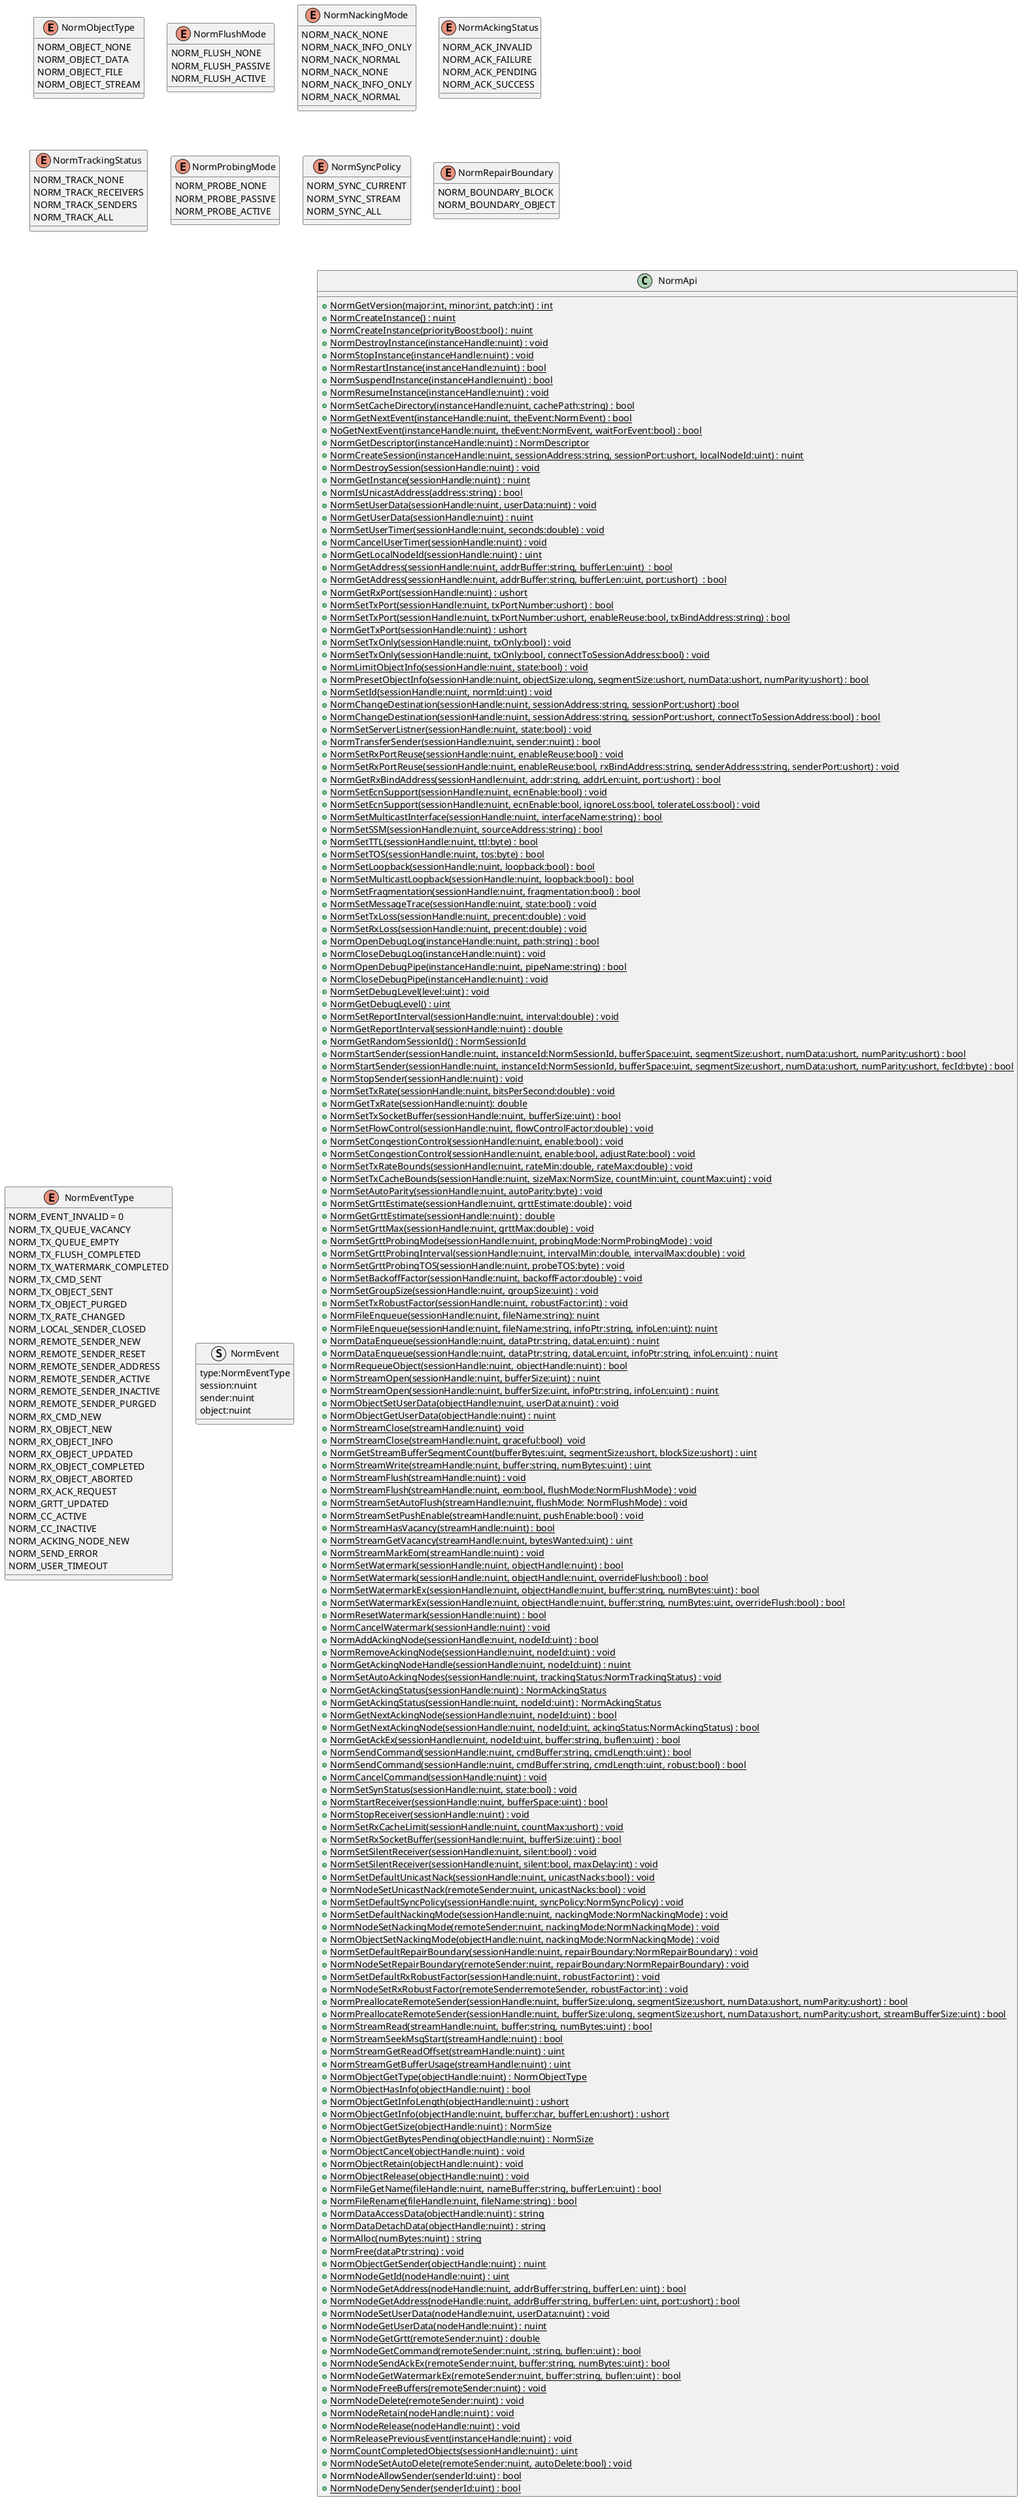 @startuml 
enum NormObjectType
{
    NORM_OBJECT_NONE
    NORM_OBJECT_DATA
    NORM_OBJECT_FILE
    NORM_OBJECT_STREAM
}
enum NormFlushMode
{
    NORM_FLUSH_NONE
    NORM_FLUSH_PASSIVE
    NORM_FLUSH_ACTIVE
}
enum NormNackingMode
{
    NORM_NACK_NONE
    NORM_NACK_INFO_ONLY
    NORM_NACK_NORMAL
}
enum NormNackingMode
{
    NORM_NACK_NONE
    NORM_NACK_INFO_ONLY
    NORM_NACK_NORMAL
}
enum NormAckingStatus
{
    NORM_ACK_INVALID
    NORM_ACK_FAILURE
    NORM_ACK_PENDING
    NORM_ACK_SUCCESS
}
enum NormTrackingStatus
{
    NORM_TRACK_NONE
    NORM_TRACK_RECEIVERS
    NORM_TRACK_SENDERS
    NORM_TRACK_ALL
}
enum NormProbingMode
{
    NORM_PROBE_NONE
    NORM_PROBE_PASSIVE
    NORM_PROBE_ACTIVE
}
enum NormSyncPolicy
{
    NORM_SYNC_CURRENT
    NORM_SYNC_STREAM
    NORM_SYNC_ALL
}
enum NormRepairBoundary
{
    NORM_BOUNDARY_BLOCK
    NORM_BOUNDARY_OBJECT
}
enum NormEventType
{
    NORM_EVENT_INVALID = 0
    NORM_TX_QUEUE_VACANCY
    NORM_TX_QUEUE_EMPTY
    NORM_TX_FLUSH_COMPLETED
    NORM_TX_WATERMARK_COMPLETED
    NORM_TX_CMD_SENT
    NORM_TX_OBJECT_SENT
    NORM_TX_OBJECT_PURGED
    NORM_TX_RATE_CHANGED
    NORM_LOCAL_SENDER_CLOSED
    NORM_REMOTE_SENDER_NEW
    NORM_REMOTE_SENDER_RESET
    NORM_REMOTE_SENDER_ADDRESS
    NORM_REMOTE_SENDER_ACTIVE
    NORM_REMOTE_SENDER_INACTIVE
    NORM_REMOTE_SENDER_PURGED
    NORM_RX_CMD_NEW
    NORM_RX_OBJECT_NEW
    NORM_RX_OBJECT_INFO
    NORM_RX_OBJECT_UPDATED
    NORM_RX_OBJECT_COMPLETED
    NORM_RX_OBJECT_ABORTED
    NORM_RX_ACK_REQUEST
    NORM_GRTT_UPDATED
    NORM_CC_ACTIVE
    NORM_CC_INACTIVE
    NORM_ACKING_NODE_NEW
    NORM_SEND_ERROR
    NORM_USER_TIMEOUT
}
struct NormEvent
{
    type:NormEventType
    session:nuint
    sender:nuint
    object:nuint
}
class NormApi
{
    + {static} NormGetVersion(major:int, minor:int, patch:int) : int
    + {static} NormCreateInstance() : nuint
    + {static} NormCreateInstance(priorityBoost:bool) : nuint
    + {static} NormDestroyInstance(instanceHandle:nuint) : void
    + {static} NormStopInstance(instanceHandle:nuint) : void
    + {static} NormRestartInstance(instanceHandle:nuint) : bool
    + {static} NormSuspendInstance(instanceHandle:nuint) : bool
    + {static} NormResumeInstance(instanceHandle:nuint) : void
    + {static} NormSetCacheDirectory(instanceHandle:nuint, cachePath:string) : bool
    + {static} NormGetNextEvent(instanceHandle:nuint, theEvent:NormEvent) : bool 
    + {static} NoGetNextEvent(instanceHandle:nuint, theEvent:NormEvent, waitForEvent:bool) : bool 
    + {static} NormGetDescriptor(instanceHandle:nuint) : NormDescriptor 
    + {static} NormCreateSession(instanceHandle:nuint, sessionAddress:string, sessionPort:ushort, localNodeId:uint) : nuint 
    + {static} NormDestroySession(sessionHandle:nuint) : void 
    + {static} NormGetInstance(sessionHandle:nuint) : nuint
    + {static} NormIsUnicastAddress(address:string) : bool
    + {static} NormSetUserData(sessionHandle:nuint, userData:nuint) : void
    + {static} NormGetUserData(sessionHandle:nuint) : nuint
    + {static} NormSetUserTimer(sessionHandle:nuint, seconds:double) : void
    + {static} NormCancelUserTimer(sessionHandle:nuint) : void
    + {static} NormGetLocalNodeId(sessionHandle:nuint) : uint
    + {static} NormGetAddress(sessionHandle:nuint, addrBuffer:string, bufferLen:uint)  : bool
    + {static} NormGetAddress(sessionHandle:nuint, addrBuffer:string, bufferLen:uint, port:ushort)  : bool
    + {static} NormGetRxPort(sessionHandle:nuint) : ushort
    + {static} NormSetTxPort(sessionHandle:nuint, txPortNumber:ushort) : bool
    + {static} NormSetTxPort(sessionHandle:nuint, txPortNumber:ushort, enableReuse:bool, txBindAddress:string) : bool 
    + {static} NormGetTxPort(sessionHandle:nuint) : ushort
    + {static} NormSetTxOnly(sessionHandle:nuint, txOnly:bool) : void 
    + {static} NormSetTxOnly(sessionHandle:nuint, txOnly:bool, connectToSessionAddress:bool) : void 
    + {static} NormLimitObjectInfo(sessionHandle:nuint, state:bool) : void
    + {static} NormPresetObjectInfo(sessionHandle:nuint, objectSize:ulong, segmentSize:ushort, numData:ushort, numParity:ushort) : bool 
    + {static} NormSetId(sessionHandle:nuint, normId:uint) : void
    + {static} NormChangeDestination(sessionHandle:nuint, sessionAddress:string, sessionPort:ushort) :bool
    + {static} NormChangeDestination(sessionHandle:nuint, sessionAddress:string, sessionPort:ushort, connectToSessionAddress:bool) : bool 
    + {static} NormSetServerListner(sessionHandle:nuint, state:bool) : void
    + {static} NormTransferSender(sessionHandle:nuint, sender:nuint) : bool 
    + {static} NormSetRxPortReuse(sessionHandle:nuint, enableReuse:bool) : void
    + {static} NormSetRxPortReuse(sessionHandle:nuint, enableReuse:bool, rxBindAddress:string, senderAddress:string, senderPort:ushort) : void 
    + {static} NormGetRxBindAddress(sessionHandle:nuint, addr:string, addrLen:uint, port:ushort) : bool 
    + {static} NormSetEcnSupport(sessionHandle:nuint, ecnEnable:bool) : void
    + {static} NormSetEcnSupport(sessionHandle:nuint, ecnEnable:bool, ignoreLoss:bool, tolerateLoss:bool) : void 
    + {static} NormSetMulticastInterface(sessionHandle:nuint, interfaceName:string) : bool 
    + {static} NormSetSSM(sessionHandle:nuint, sourceAddress:string) : bool 
    + {static} NormSetTTL(sessionHandle:nuint, ttl:byte) : bool 
    + {static} NormSetTOS(sessionHandle:nuint, tos:byte) : bool 
    + {static} NormSetLoopback(sessionHandle:nuint, loopback:bool) : bool
    + {static} NormSetMulticastLoopback(sessionHandle:nuint, loopback:bool) : bool
    + {static} NormSetFragmentation(sessionHandle:nuint, fragmentation:bool) : bool
    + {static} NormSetMessageTrace(sessionHandle:nuint, state:bool) : void
    + {static} NormSetTxLoss(sessionHandle:nuint, precent:double) : void
    + {static} NormSetRxLoss(sessionHandle:nuint, precent:double) : void
    + {static} NormOpenDebugLog(instanceHandle:nuint, path:string) : bool 
    + {static} NormCloseDebugLog(instanceHandle:nuint) : void
    + {static} NormOpenDebugPipe(instanceHandle:nuint, pipeName:string) : bool 
    + {static} NormCloseDebugPipe(instanceHandle:nuint) : void
    + {static} NormSetDebugLevel(level:uint) : void 
    + {static} NormGetDebugLevel() : uint
    + {static} NormSetReportInterval(sessionHandle:nuint, interval:double) : void
    + {static} NormGetReportInterval(sessionHandle:nuint) : double
    + {static} NormGetRandomSessionId() : NormSessionId 
    + {static} NormStartSender(sessionHandle:nuint, instanceId:NormSessionId, bufferSpace:uint, segmentSize:ushort, numData:ushort, numParity:ushort) : bool
    + {static} NormStartSender(sessionHandle:nuint, instanceId:NormSessionId, bufferSpace:uint, segmentSize:ushort, numData:ushort, numParity:ushort, fecId:byte) : bool 
    + {static} NormStopSender(sessionHandle:nuint) : void
    + {static} NormSetTxRate(sessionHandle:nuint, bitsPerSecond:double) : void
    + {static} NormGetTxRate(sessionHandle:nuint): double
    + {static} NormSetTxSocketBuffer(sessionHandle:nuint, bufferSize:uint) : bool 
    + {static} NormSetFlowControl(sessionHandle:nuint, flowControlFactor:double) : void
    + {static} NormSetCongestionControl(sessionHandle:nuint, enable:bool) : void 
    + {static} NormSetCongestionControl(sessionHandle:nuint, enable:bool, adjustRate:bool) : void 
    + {static} NormSetTxRateBounds(sessionHandle:nuint, rateMin:double, rateMax:double) : void
    + {static} NormSetTxCacheBounds(sessionHandle:nuint, sizeMax:NormSize, countMin:uint, countMax:uint) : void 
    + {static} NormSetAutoParity(sessionHandle:nuint, autoParity:byte) : void 
    + {static} NormSetGrttEstimate(sessionHandle:nuint, grttEstimate:double) : void
    + {static} NormGetGrttEstimate(sessionHandle:nuint) : double
    + {static} NormSetGrttMax(sessionHandle:nuint, grttMax:double) : void
    + {static} NormSetGrttProbingMode(sessionHandle:nuint, probingMode:NormProbingMode) : void 
    + {static} NormSetGrttProbingInterval(sessionHandle:nuint, intervalMin:double, intervalMax:double) : void
    + {static} NormSetGrttProbingTOS(sessionHandle:nuint, probeTOS:byte) : void 
    + {static} NormSetBackoffFactor(sessionHandle:nuint, backoffFactor:double) : void
    + {static} NormSetGroupSize(sessionHandle:nuint, groupSize:uint) : void 
    + {static} NormSetTxRobustFactor(sessionHandle:nuint, robustFactor:int) : void
    + {static} NormFileEnqueue(sessionHandle:nuint, fileName:string): nuint
    + {static} NormFileEnqueue(sessionHandle:nuint, fileName:string, infoPtr:string, infoLen:uint): nuint 
    + {static} NormDataEnqueue(sessionHandle:nuint, dataPtr:string, dataLen:uint) : nuint
    + {static} NormDataEnqueue(sessionHandle:nuint, dataPtr:string, dataLen:uint, infoPtr:string, infoLen:uint) : nuint 
    + {static} NormRequeueObject(sessionHandle:nuint, objectHandle:nuint) : bool
    + {static} NormStreamOpen(sessionHandle:nuint, bufferSize:uint) : nuint 
    + {static} NormStreamOpen(sessionHandle:nuint, bufferSize:uint, infoPtr:string, infoLen:uint) : nuint 
    + {static} NormObjectSetUserData(objectHandle:nuint, userData:nuint) : void 
    + {static} NormObjectGetUserData(objectHandle:nuint) : nuint
    + {static} NormStreamClose(streamHandle:nuint)  void 
    + {static} NormStreamClose(streamHandle:nuint, graceful:bool)  void 
    + {static} NormGetStreamBufferSegmentCount(bufferBytes:uint, segmentSize:ushort, blockSize:ushort) : uint
    + {static} NormStreamWrite(streamHandle:nuint, buffer:string, numBytes:uint) : uint
    + {static} NormStreamFlush(streamHandle:nuint) : void 
    + {static} NormStreamFlush(streamHandle:nuint, eom:bool, flushMode:NormFlushMode) : void 
    + {static} NormStreamSetAutoFlush(streamHandle:nuint, flushMode: NormFlushMode) : void
    + {static} NormStreamSetPushEnable(streamHandle:nuint, pushEnable:bool) : void
    + {static} NormStreamHasVacancy(streamHandle:nuint) : bool
    + {static} NormStreamGetVacancy(streamHandle:nuint, bytesWanted:uint) : uint
    + {static} NormStreamMarkEom(streamHandle:nuint) : void
    + {static} NormSetWatermark(sessionHandle:nuint, objectHandle:nuint) : bool
    + {static} NormSetWatermark(sessionHandle:nuint, objectHandle:nuint, overrideFlush:bool) : bool
    + {static} NormSetWatermarkEx(sessionHandle:nuint, objectHandle:nuint, buffer:string, numBytes:uint) : bool
    + {static} NormSetWatermarkEx(sessionHandle:nuint, objectHandle:nuint, buffer:string, numBytes:uint, overrideFlush:bool) : bool
    + {static} NormResetWatermark(sessionHandle:nuint) : bool
    + {static} NormCancelWatermark(sessionHandle:nuint) : void
    + {static} NormAddAckingNode(sessionHandle:nuint, nodeId:uint) : bool
    + {static} NormRemoveAckingNode(sessionHandle:nuint, nodeId:uint) : void
    + {static} NormGetAckingNodeHandle(sessionHandle:nuint, nodeId:uint) : nuint
    + {static} NormSetAutoAckingNodes(sessionHandle:nuint, trackingStatus:NormTrackingStatus) : void
    + {static} NormGetAckingStatus(sessionHandle:nuint) : NormAckingStatus
    + {static} NormGetAckingStatus(sessionHandle:nuint, nodeId:uint) : NormAckingStatus
    + {static} NormGetNextAckingNode(sessionHandle:nuint, nodeId:uint) : bool
    + {static} NormGetNextAckingNode(sessionHandle:nuint, nodeId:uint, ackingStatus:NormAckingStatus) : bool
    + {static} NormGetAckEx(sessionHandle:nuint, nodeId:uint, buffer:string, buflen:uint) : bool
    + {static} NormSendCommand(sessionHandle:nuint, cmdBuffer:string, cmdLength:uint) : bool
    + {static} NormSendCommand(sessionHandle:nuint, cmdBuffer:string, cmdLength:uint, robust:bool) : bool
    + {static} NormCancelCommand(sessionHandle:nuint) : void
    + {static} NormSetSynStatus(sessionHandle:nuint, state:bool) : void
    + {static} NormStartReceiver(sessionHandle:nuint, bufferSpace:uint) : bool
    + {static} NormStopReceiver(sessionHandle:nuint) : void
    + {static} NormSetRxCacheLimit(sessionHandle:nuint, countMax:ushort) : void
    + {static} NormSetRxSocketBuffer(sessionHandle:nuint, bufferSize:uint) : bool
    + {static} NormSetSilentReceiver(sessionHandle:nuint, silent:bool) : void
    + {static} NormSetSilentReceiver(sessionHandle:nuint, silent:bool, maxDelay:int) : void
    + {static} NormSetDefaultUnicastNack(sessionHandle:nuint, unicastNacks:bool) : void
    + {static} NormNodeSetUnicastNack(remoteSender:nuint, unicastNacks:bool) : void
    + {static} NormSetDefaultSyncPolicy(sessionHandle:nuint, syncPolicy:NormSyncPolicy) : void
    + {static} NormSetDefaultNackingMode(sessionHandle:nuint, nackingMode:NormNackingMode) : void
    + {static} NormNodeSetNackingMode(remoteSender:nuint, nackingMode:NormNackingMode) : void
    + {static} NormObjectSetNackingMode(objectHandle:nuint, nackingMode:NormNackingMode) : void
    + {static} NormSetDefaultRepairBoundary(sessionHandle:nuint, repairBoundary:NormRepairBoundary) : void
    + {static} NormNodeSetRepairBoundary(remoteSender:nuint, repairBoundary:NormRepairBoundary) : void
    + {static} NormSetDefaultRxRobustFactor(sessionHandle:nuint, robustFactor:int) : void
    + {static} NormNodeSetRxRobustFactor(remoteSenderremoteSender, robustFactor:int) : void
    + {static} NormPreallocateRemoteSender(sessionHandle:nuint, bufferSize:ulong, segmentSize:ushort, numData:ushort, numParity:ushort) : bool
    + {static} NormPreallocateRemoteSender(sessionHandle:nuint, bufferSize:ulong, segmentSize:ushort, numData:ushort, numParity:ushort, streamBufferSize:uint) : bool
    + {static} NormStreamRead(streamHandle:nuint, buffer:string, numBytes:uint) : bool
    + {static} NormStreamSeekMsgStart(streamHandle:nuint) : bool
    + {static} NormStreamGetReadOffset(streamHandle:nuint) : uint
    + {static} NormStreamGetBufferUsage(streamHandle:nuint) : uint
    + {static} NormObjectGetType(objectHandle:nuint) : NormObjectType
    + {static} NormObjectHasInfo(objectHandle:nuint) : bool
    + {static} NormObjectGetInfoLength(objectHandle:nuint) : ushort
    + {static} NormObjectGetInfo(objectHandle:nuint, buffer:char, bufferLen:ushort) : ushort
    + {static} NormObjectGetSize(objectHandle:nuint) : NormSize
    + {static} NormObjectGetBytesPending(objectHandle:nuint) : NormSize
    + {static} NormObjectCancel(objectHandle:nuint) : void
    + {static} NormObjectRetain(objectHandle:nuint) : void
    + {static} NormObjectRelease(objectHandle:nuint) : void
    + {static} NormFileGetName(fileHandle:nuint, nameBuffer:string, bufferLen:uint) : bool
    + {static} NormFileRename(fileHandle:nuint, fileName:string) : bool
    + {static} NormDataAccessData(objectHandle:nuint) : string
    + {static} NormDataDetachData(objectHandle:nuint) : string
    + {static} NormAlloc(numBytes:nuint) : string
    + {static} NormFree(dataPtr:string) : void
    + {static} NormObjectGetSender(objectHandle:nuint) : nuint
    + {static} NormNodeGetId(nodeHandle:nuint) : uint
    + {static} NormNodeGetAddress(nodeHandle:nuint, addrBuffer:string, bufferLen: uint) : bool
    + {static} NormNodeGetAddress(nodeHandle:nuint, addrBuffer:string, bufferLen: uint, port:ushort) : bool
    + {static} NormNodeSetUserData(nodeHandle:nuint, userData:nuint) : void
    + {static} NormNodeGetUserData(nodeHandle:nuint) : nuint
    + {static} NormNodeGetGrtt(remoteSender:nuint) : double
    + {static} NormNodeGetCommand(remoteSender:nuint, :string, buflen:uint) : bool
    + {static} NormNodeSendAckEx(remoteSender:nuint, buffer:string, numBytes:uint) : bool
    + {static} NormNodeGetWatermarkEx(remoteSender:nuint, buffer:string, buflen:uint) : bool
    + {static} NormNodeFreeBuffers(remoteSender:nuint) : void
    + {static} NormNodeDelete(remoteSender:nuint) : void
    + {static} NormNodeRetain(nodeHandle:nuint) : void
    + {static} NormNodeRelease(nodeHandle:nuint) : void
    + {static} NormReleasePreviousEvent(instanceHandle:nuint) : void
    + {static} NormCountCompletedObjects(sessionHandle:nuint) : uint
    + {static} NormNodeSetAutoDelete(remoteSender:nuint, autoDelete:bool) : void
    + {static} NormNodeAllowSender(senderId:uint) : bool
    + {static} NormNodeDenySender(senderId:uint) : bool
}
@enduml